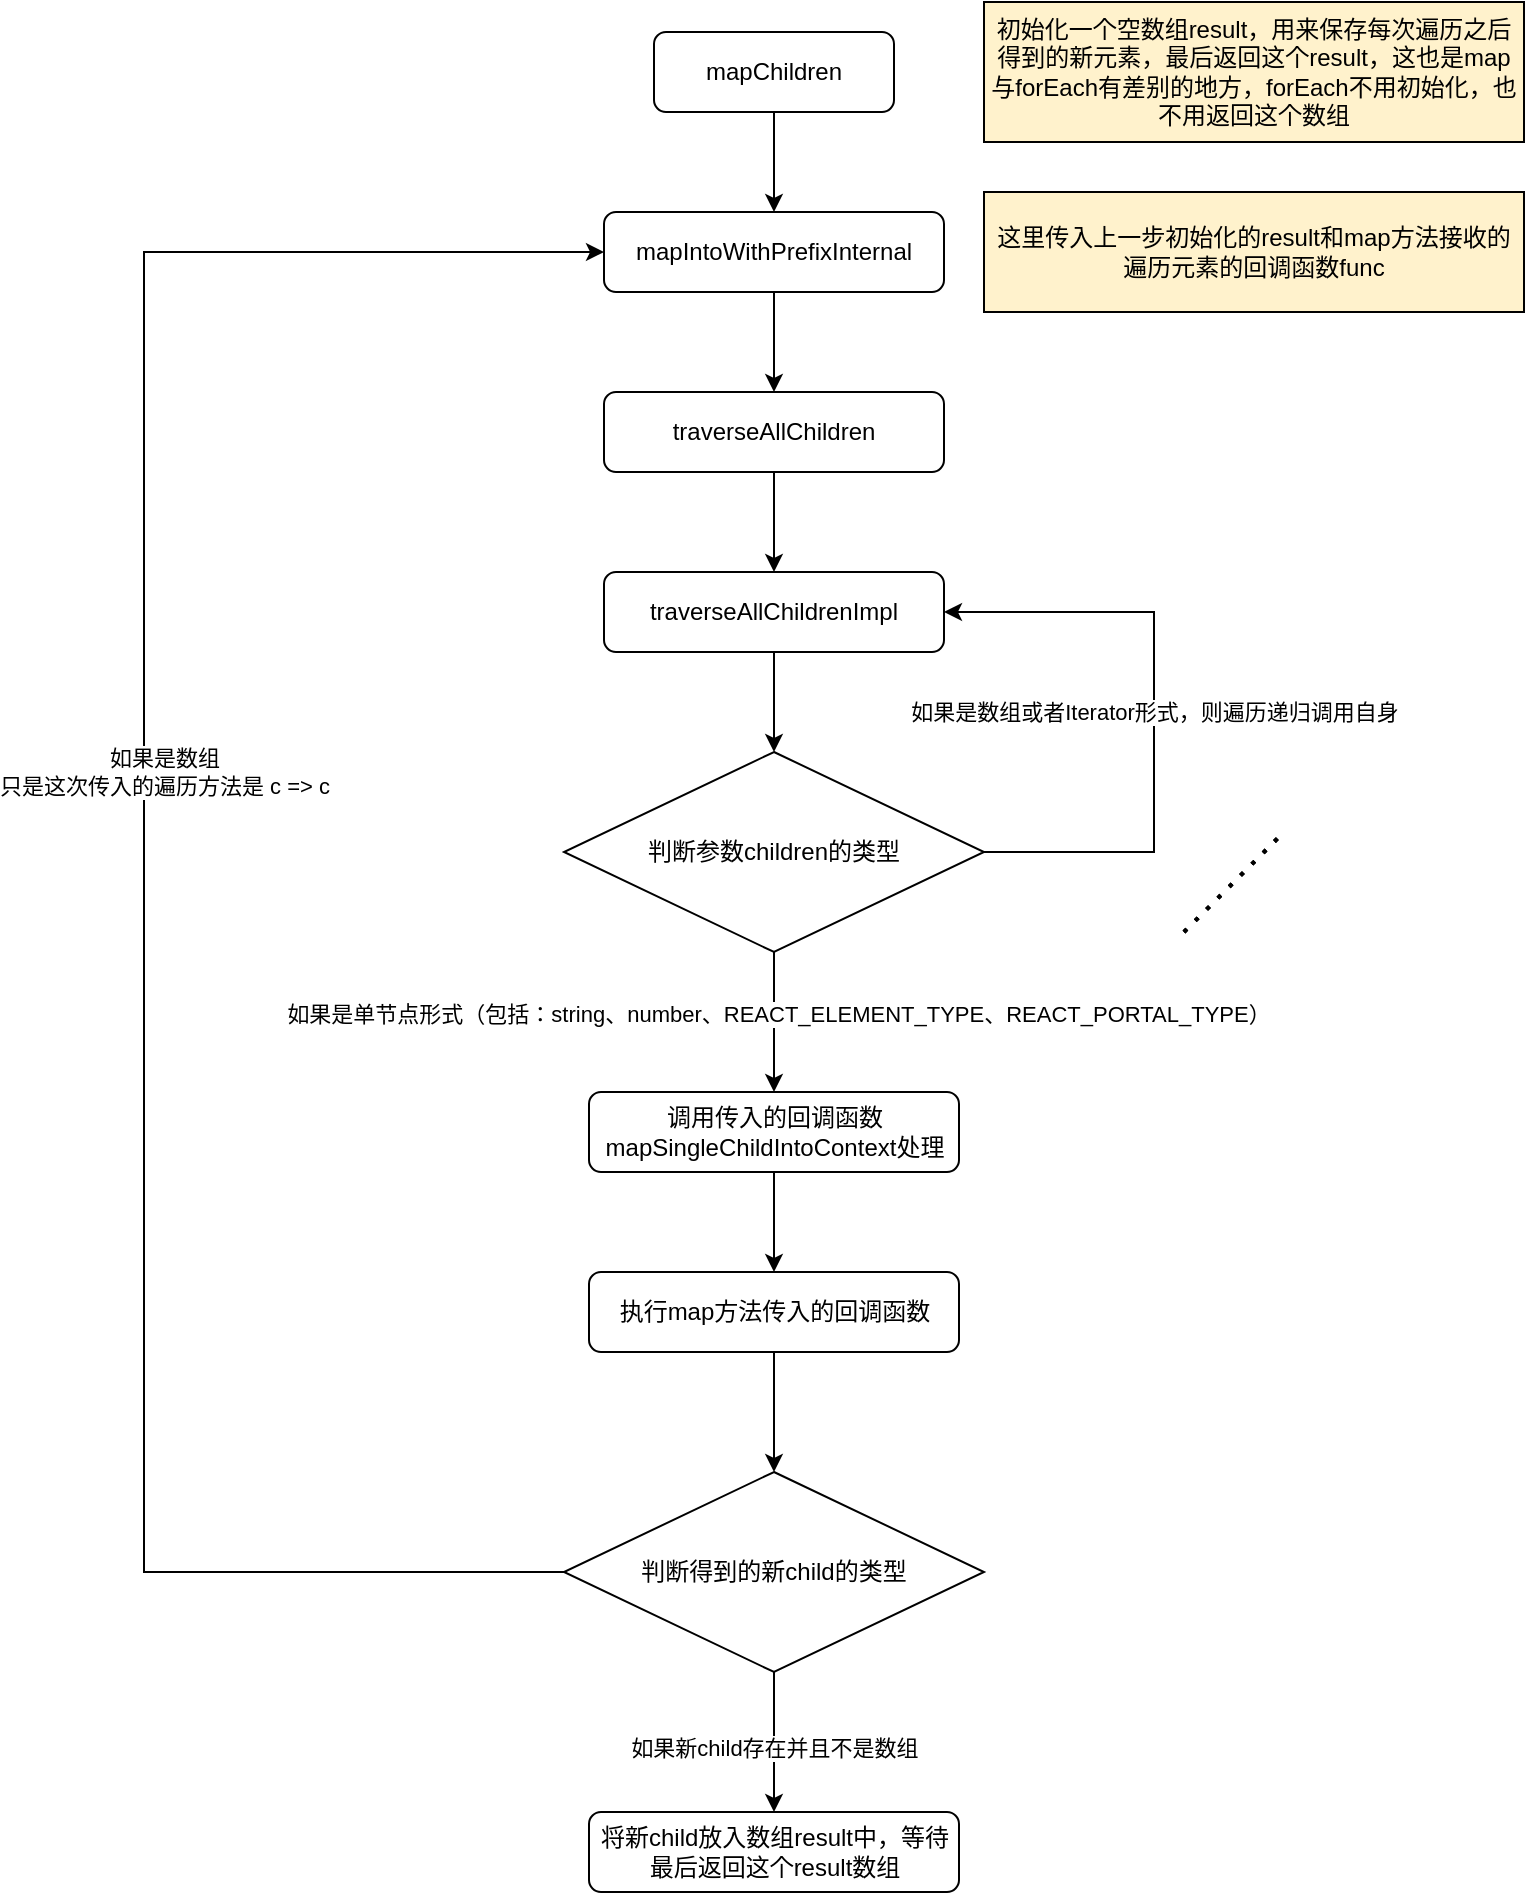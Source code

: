 <mxfile version="14.9.5" type="github">
  <diagram id="C5RBs43oDa-KdzZeNtuy" name="Page-1">
    <mxGraphModel dx="1303" dy="955" grid="1" gridSize="10" guides="1" tooltips="1" connect="1" arrows="1" fold="1" page="1" pageScale="1" pageWidth="827" pageHeight="1169" math="0" shadow="0">
      <root>
        <mxCell id="WIyWlLk6GJQsqaUBKTNV-0" />
        <mxCell id="WIyWlLk6GJQsqaUBKTNV-1" parent="WIyWlLk6GJQsqaUBKTNV-0" />
        <mxCell id="L7a3QpW-aMf0CyANUQQP-12" value="" style="edgeStyle=orthogonalEdgeStyle;rounded=0;orthogonalLoop=1;jettySize=auto;html=1;exitX=0.5;exitY=1;exitDx=0;exitDy=0;" edge="1" parent="WIyWlLk6GJQsqaUBKTNV-1" source="WIyWlLk6GJQsqaUBKTNV-3" target="L7a3QpW-aMf0CyANUQQP-3">
          <mxGeometry relative="1" as="geometry" />
        </mxCell>
        <mxCell id="WIyWlLk6GJQsqaUBKTNV-3" value="mapChildren" style="rounded=1;whiteSpace=wrap;html=1;fontSize=12;glass=0;strokeWidth=1;shadow=0;" parent="WIyWlLk6GJQsqaUBKTNV-1" vertex="1">
          <mxGeometry x="345" y="120" width="120" height="40" as="geometry" />
        </mxCell>
        <mxCell id="L7a3QpW-aMf0CyANUQQP-13" style="edgeStyle=orthogonalEdgeStyle;rounded=0;orthogonalLoop=1;jettySize=auto;html=1;exitX=0.5;exitY=1;exitDx=0;exitDy=0;" edge="1" parent="WIyWlLk6GJQsqaUBKTNV-1" source="L7a3QpW-aMf0CyANUQQP-3" target="L7a3QpW-aMf0CyANUQQP-8">
          <mxGeometry relative="1" as="geometry" />
        </mxCell>
        <mxCell id="L7a3QpW-aMf0CyANUQQP-3" value="mapIntoWithPrefixInternal" style="rounded=1;whiteSpace=wrap;html=1;fontSize=12;glass=0;strokeWidth=1;shadow=0;" vertex="1" parent="WIyWlLk6GJQsqaUBKTNV-1">
          <mxGeometry x="320" y="210" width="170" height="40" as="geometry" />
        </mxCell>
        <mxCell id="L7a3QpW-aMf0CyANUQQP-14" style="edgeStyle=orthogonalEdgeStyle;rounded=0;orthogonalLoop=1;jettySize=auto;html=1;exitX=0.5;exitY=1;exitDx=0;exitDy=0;" edge="1" parent="WIyWlLk6GJQsqaUBKTNV-1" source="L7a3QpW-aMf0CyANUQQP-8" target="L7a3QpW-aMf0CyANUQQP-9">
          <mxGeometry relative="1" as="geometry" />
        </mxCell>
        <mxCell id="L7a3QpW-aMf0CyANUQQP-8" value="traverseAllChildren" style="rounded=1;whiteSpace=wrap;html=1;fontSize=12;glass=0;strokeWidth=1;shadow=0;" vertex="1" parent="WIyWlLk6GJQsqaUBKTNV-1">
          <mxGeometry x="320" y="300" width="170" height="40" as="geometry" />
        </mxCell>
        <mxCell id="L7a3QpW-aMf0CyANUQQP-15" style="edgeStyle=orthogonalEdgeStyle;rounded=0;orthogonalLoop=1;jettySize=auto;html=1;exitX=0.5;exitY=1;exitDx=0;exitDy=0;" edge="1" parent="WIyWlLk6GJQsqaUBKTNV-1" source="L7a3QpW-aMf0CyANUQQP-9" target="L7a3QpW-aMf0CyANUQQP-10">
          <mxGeometry relative="1" as="geometry" />
        </mxCell>
        <mxCell id="L7a3QpW-aMf0CyANUQQP-9" value="traverseAllChildrenImpl" style="rounded=1;whiteSpace=wrap;html=1;fontSize=12;glass=0;strokeWidth=1;shadow=0;" vertex="1" parent="WIyWlLk6GJQsqaUBKTNV-1">
          <mxGeometry x="320" y="390" width="170" height="40" as="geometry" />
        </mxCell>
        <mxCell id="L7a3QpW-aMf0CyANUQQP-21" style="edgeStyle=orthogonalEdgeStyle;rounded=0;orthogonalLoop=1;jettySize=auto;html=1;exitX=0.5;exitY=1;exitDx=0;exitDy=0;entryX=0.5;entryY=0;entryDx=0;entryDy=0;" edge="1" parent="WIyWlLk6GJQsqaUBKTNV-1" source="L7a3QpW-aMf0CyANUQQP-10" target="L7a3QpW-aMf0CyANUQQP-20">
          <mxGeometry relative="1" as="geometry" />
        </mxCell>
        <mxCell id="L7a3QpW-aMf0CyANUQQP-22" value="如果是单节点形式（包括：string、number、REACT_ELEMENT_TYPE、REACT_PORTAL_TYPE）" style="edgeLabel;html=1;align=center;verticalAlign=middle;resizable=0;points=[];" vertex="1" connectable="0" parent="L7a3QpW-aMf0CyANUQQP-21">
          <mxGeometry x="-0.114" y="2" relative="1" as="geometry">
            <mxPoint as="offset" />
          </mxGeometry>
        </mxCell>
        <mxCell id="L7a3QpW-aMf0CyANUQQP-24" value="如果是数组或者Iterator形式，则遍历递归调用自身" style="edgeStyle=orthogonalEdgeStyle;rounded=0;orthogonalLoop=1;jettySize=auto;html=1;exitX=1;exitY=0.5;exitDx=0;exitDy=0;entryX=1;entryY=0.5;entryDx=0;entryDy=0;" edge="1" parent="WIyWlLk6GJQsqaUBKTNV-1" source="L7a3QpW-aMf0CyANUQQP-10" target="L7a3QpW-aMf0CyANUQQP-9">
          <mxGeometry relative="1" as="geometry">
            <Array as="points">
              <mxPoint x="595" y="530" />
              <mxPoint x="595" y="410" />
            </Array>
          </mxGeometry>
        </mxCell>
        <mxCell id="L7a3QpW-aMf0CyANUQQP-10" value="判断参数children的类型" style="rhombus;whiteSpace=wrap;html=1;" vertex="1" parent="WIyWlLk6GJQsqaUBKTNV-1">
          <mxGeometry x="300" y="480" width="210" height="100" as="geometry" />
        </mxCell>
        <mxCell id="L7a3QpW-aMf0CyANUQQP-34" style="edgeStyle=orthogonalEdgeStyle;rounded=0;orthogonalLoop=1;jettySize=auto;html=1;exitX=0.5;exitY=1;exitDx=0;exitDy=0;entryX=0.5;entryY=0;entryDx=0;entryDy=0;" edge="1" parent="WIyWlLk6GJQsqaUBKTNV-1" source="L7a3QpW-aMf0CyANUQQP-20" target="L7a3QpW-aMf0CyANUQQP-32">
          <mxGeometry relative="1" as="geometry" />
        </mxCell>
        <mxCell id="L7a3QpW-aMf0CyANUQQP-20" value="调用传入的回调函数mapSingleChildIntoContext处理" style="rounded=1;whiteSpace=wrap;html=1;fontSize=12;glass=0;strokeWidth=1;shadow=0;" vertex="1" parent="WIyWlLk6GJQsqaUBKTNV-1">
          <mxGeometry x="312.5" y="650" width="185" height="40" as="geometry" />
        </mxCell>
        <mxCell id="L7a3QpW-aMf0CyANUQQP-26" value="初始化一个空数组result，用来保存每次遍历之后得到的新元素，最后返回这个result，这也是map与forEach有差别的地方，forEach不用初始化，也不用返回这个数组" style="whiteSpace=wrap;html=1;fillColor=#FFF2CC;" vertex="1" parent="WIyWlLk6GJQsqaUBKTNV-1">
          <mxGeometry x="510" y="105" width="270" height="70" as="geometry" />
        </mxCell>
        <mxCell id="L7a3QpW-aMf0CyANUQQP-27" value="" style="endArrow=none;dashed=1;html=1;dashPattern=1 3;strokeWidth=2;" edge="1" parent="WIyWlLk6GJQsqaUBKTNV-1">
          <mxGeometry width="50" height="50" relative="1" as="geometry">
            <mxPoint x="610" y="570" as="sourcePoint" />
            <mxPoint x="660" y="520" as="targetPoint" />
          </mxGeometry>
        </mxCell>
        <mxCell id="L7a3QpW-aMf0CyANUQQP-29" value="" style="endArrow=none;dashed=1;html=1;dashPattern=1 3;strokeWidth=2;" edge="1" parent="WIyWlLk6GJQsqaUBKTNV-1">
          <mxGeometry width="50" height="50" relative="1" as="geometry">
            <mxPoint x="610" y="570" as="sourcePoint" />
            <mxPoint x="660" y="520" as="targetPoint" />
          </mxGeometry>
        </mxCell>
        <mxCell id="L7a3QpW-aMf0CyANUQQP-30" value="" style="endArrow=none;dashed=1;html=1;dashPattern=1 3;strokeWidth=2;" edge="1" parent="WIyWlLk6GJQsqaUBKTNV-1">
          <mxGeometry width="50" height="50" relative="1" as="geometry">
            <mxPoint x="610" y="570" as="sourcePoint" />
            <mxPoint x="660" y="520" as="targetPoint" />
          </mxGeometry>
        </mxCell>
        <mxCell id="L7a3QpW-aMf0CyANUQQP-35" style="edgeStyle=orthogonalEdgeStyle;rounded=0;orthogonalLoop=1;jettySize=auto;html=1;exitX=0.5;exitY=1;exitDx=0;exitDy=0;entryX=0.5;entryY=0;entryDx=0;entryDy=0;" edge="1" parent="WIyWlLk6GJQsqaUBKTNV-1" source="L7a3QpW-aMf0CyANUQQP-32" target="L7a3QpW-aMf0CyANUQQP-33">
          <mxGeometry relative="1" as="geometry" />
        </mxCell>
        <mxCell id="L7a3QpW-aMf0CyANUQQP-32" value="执行map方法传入的回调函数" style="rounded=1;whiteSpace=wrap;html=1;fontSize=12;glass=0;strokeWidth=1;shadow=0;" vertex="1" parent="WIyWlLk6GJQsqaUBKTNV-1">
          <mxGeometry x="312.5" y="740" width="185" height="40" as="geometry" />
        </mxCell>
        <mxCell id="L7a3QpW-aMf0CyANUQQP-36" style="edgeStyle=orthogonalEdgeStyle;rounded=0;orthogonalLoop=1;jettySize=auto;html=1;exitX=0;exitY=0.5;exitDx=0;exitDy=0;entryX=0;entryY=0.5;entryDx=0;entryDy=0;" edge="1" parent="WIyWlLk6GJQsqaUBKTNV-1" source="L7a3QpW-aMf0CyANUQQP-33" target="L7a3QpW-aMf0CyANUQQP-3">
          <mxGeometry relative="1" as="geometry">
            <Array as="points">
              <mxPoint x="90" y="890" />
              <mxPoint x="90" y="230" />
            </Array>
          </mxGeometry>
        </mxCell>
        <mxCell id="L7a3QpW-aMf0CyANUQQP-38" value="如果是数组&lt;br&gt;只是这次传入的遍历方法是 c =&amp;gt; c" style="edgeLabel;html=1;align=center;verticalAlign=middle;resizable=0;points=[];" vertex="1" connectable="0" parent="L7a3QpW-aMf0CyANUQQP-36">
          <mxGeometry x="0.138" y="1" relative="1" as="geometry">
            <mxPoint x="11" y="16" as="offset" />
          </mxGeometry>
        </mxCell>
        <mxCell id="L7a3QpW-aMf0CyANUQQP-40" style="edgeStyle=orthogonalEdgeStyle;rounded=0;orthogonalLoop=1;jettySize=auto;html=1;exitX=0.5;exitY=1;exitDx=0;exitDy=0;" edge="1" parent="WIyWlLk6GJQsqaUBKTNV-1" source="L7a3QpW-aMf0CyANUQQP-33" target="L7a3QpW-aMf0CyANUQQP-39">
          <mxGeometry relative="1" as="geometry" />
        </mxCell>
        <mxCell id="L7a3QpW-aMf0CyANUQQP-41" value="如果新child存在并且不是数组" style="edgeLabel;html=1;align=center;verticalAlign=middle;resizable=0;points=[];" vertex="1" connectable="0" parent="L7a3QpW-aMf0CyANUQQP-40">
          <mxGeometry x="0.067" relative="1" as="geometry">
            <mxPoint as="offset" />
          </mxGeometry>
        </mxCell>
        <mxCell id="L7a3QpW-aMf0CyANUQQP-33" value="判断得到的新child的类型" style="rhombus;whiteSpace=wrap;html=1;" vertex="1" parent="WIyWlLk6GJQsqaUBKTNV-1">
          <mxGeometry x="300" y="840" width="210" height="100" as="geometry" />
        </mxCell>
        <mxCell id="L7a3QpW-aMf0CyANUQQP-37" value="这里传入上一步初始化的result和map方法接收的遍历元素的回调函数func" style="whiteSpace=wrap;html=1;fillColor=#FFF2CC;" vertex="1" parent="WIyWlLk6GJQsqaUBKTNV-1">
          <mxGeometry x="510" y="200" width="270" height="60" as="geometry" />
        </mxCell>
        <mxCell id="L7a3QpW-aMf0CyANUQQP-39" value="将新child放入数组result中，等待最后返回这个result数组" style="rounded=1;whiteSpace=wrap;html=1;fontSize=12;glass=0;strokeWidth=1;shadow=0;" vertex="1" parent="WIyWlLk6GJQsqaUBKTNV-1">
          <mxGeometry x="312.5" y="1010" width="185" height="40" as="geometry" />
        </mxCell>
      </root>
    </mxGraphModel>
  </diagram>
</mxfile>
